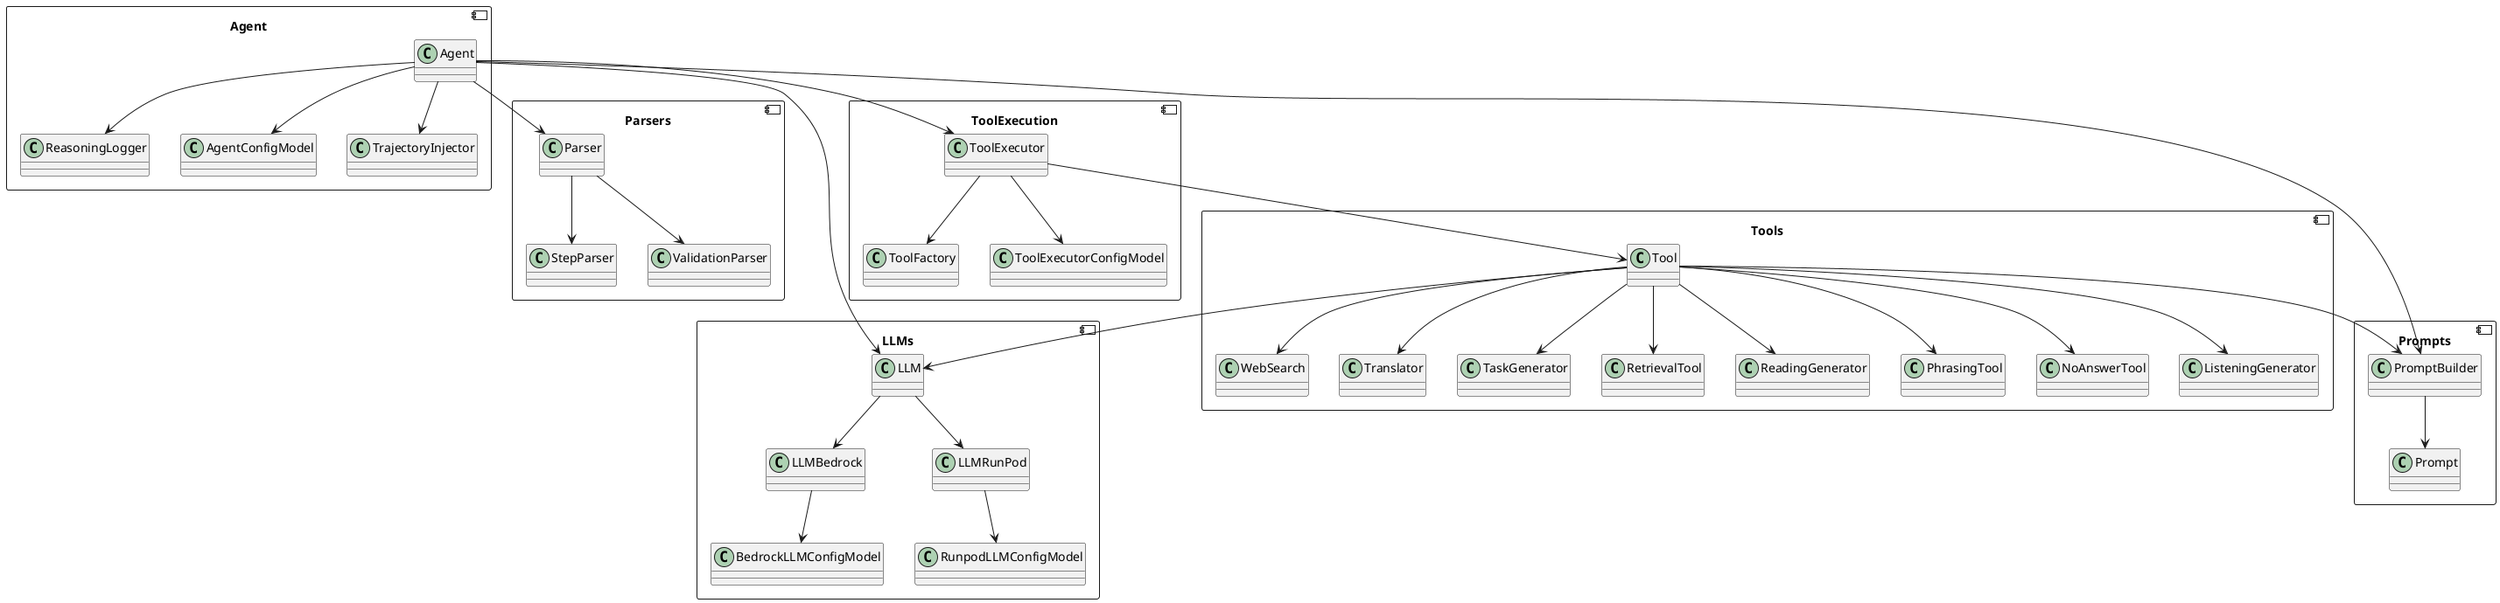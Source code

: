 @startuml
component LLMs {
    LLM --> LLMBedrock
    LLM --> LLMRunPod 
    LLMBedrock --> BedrockLLMConfigModel
    LLMRunPod --> RunpodLLMConfigModel
}

component Parsers {
    Parser  --> StepParser
    Parser  --> ValidationParser
}

component Prompts {
  PromptBuilder --> Prompt
}

component Tools {
    Tool --> LLM
    Tool --> PromptBuilder
    Tool --> WebSearch
    Tool --> Translator
    Tool --> TaskGenerator
    Tool --> RetrievalTool
    Tool --> ReadingGenerator
    Tool --> PhrasingTool
    Tool --> NoAnswerTool
    Tool --> ListeningGenerator
}


component ToolExecution {
    ToolExecutor --> ToolFactory
    ToolExecutor --> ToolExecutorConfigModel
    ToolExecutor --> Tool
}

component Agent {
    Agent --> ReasoningLogger
    Agent --> AgentConfigModel
    Agent --> Parser
    Agent --> PromptBuilder
    Agent --> TrajectoryInjector
    Agent --> ToolExecutor
    Agent --> LLM
}


@enduml